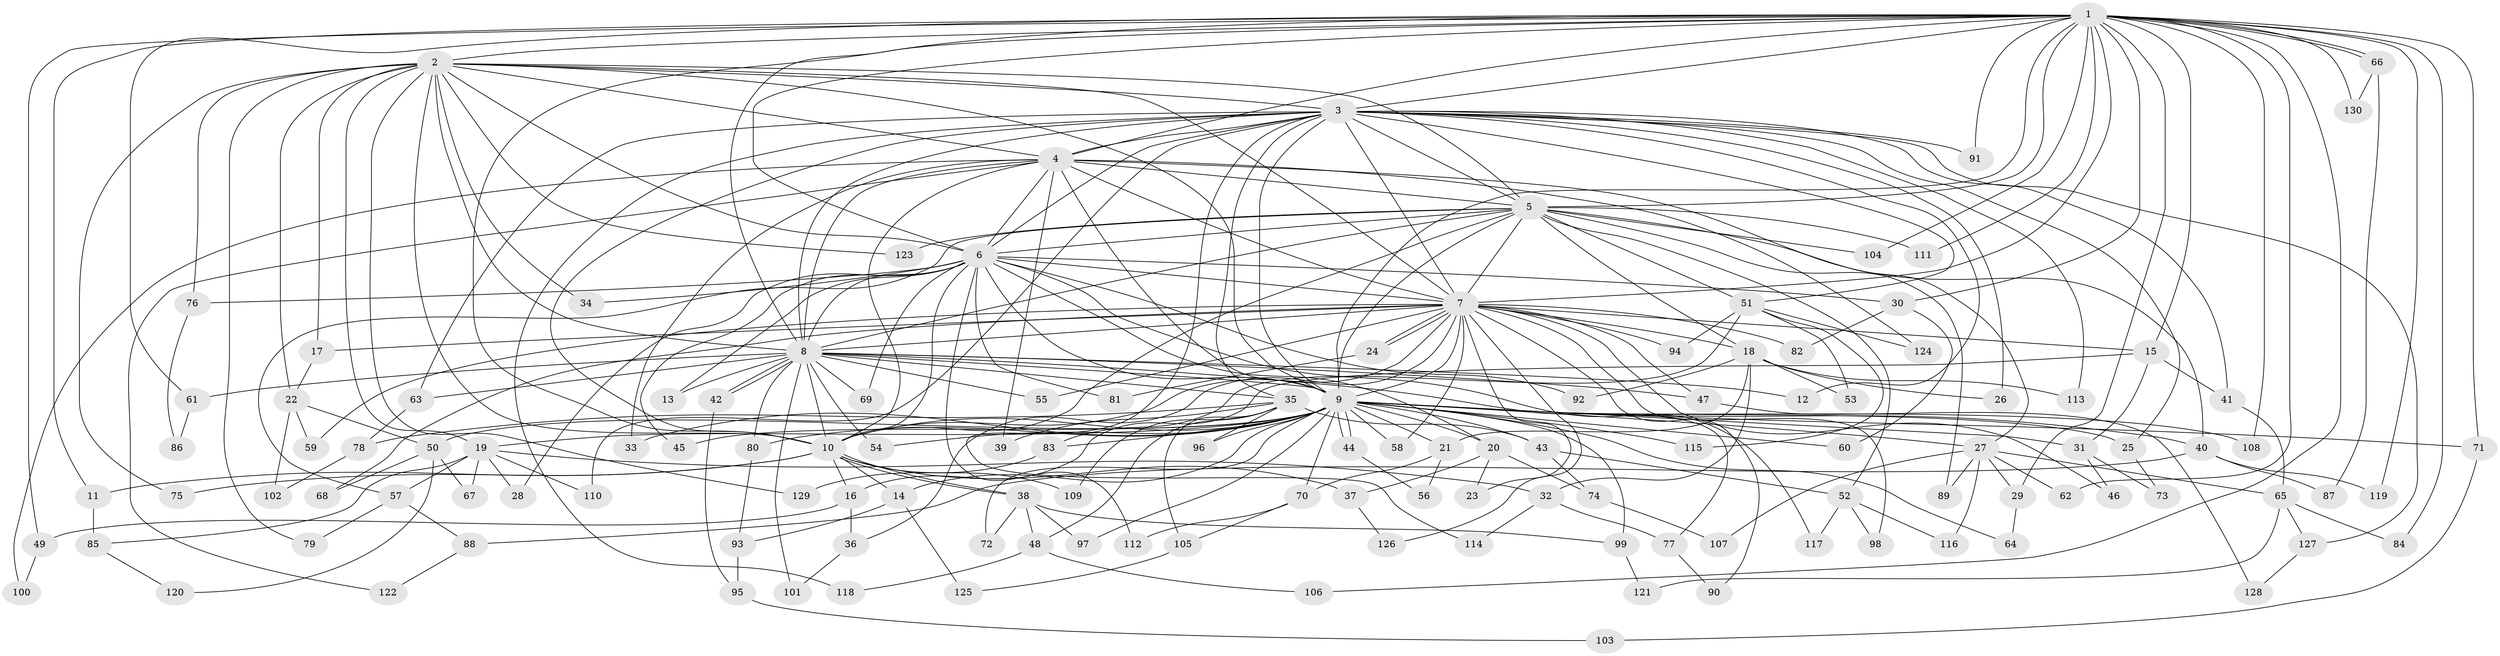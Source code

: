 // Generated by graph-tools (version 1.1) at 2025/11/02/27/25 16:11:01]
// undirected, 130 vertices, 285 edges
graph export_dot {
graph [start="1"]
  node [color=gray90,style=filled];
  1;
  2;
  3;
  4;
  5;
  6;
  7;
  8;
  9;
  10;
  11;
  12;
  13;
  14;
  15;
  16;
  17;
  18;
  19;
  20;
  21;
  22;
  23;
  24;
  25;
  26;
  27;
  28;
  29;
  30;
  31;
  32;
  33;
  34;
  35;
  36;
  37;
  38;
  39;
  40;
  41;
  42;
  43;
  44;
  45;
  46;
  47;
  48;
  49;
  50;
  51;
  52;
  53;
  54;
  55;
  56;
  57;
  58;
  59;
  60;
  61;
  62;
  63;
  64;
  65;
  66;
  67;
  68;
  69;
  70;
  71;
  72;
  73;
  74;
  75;
  76;
  77;
  78;
  79;
  80;
  81;
  82;
  83;
  84;
  85;
  86;
  87;
  88;
  89;
  90;
  91;
  92;
  93;
  94;
  95;
  96;
  97;
  98;
  99;
  100;
  101;
  102;
  103;
  104;
  105;
  106;
  107;
  108;
  109;
  110;
  111;
  112;
  113;
  114;
  115;
  116;
  117;
  118;
  119;
  120;
  121;
  122;
  123;
  124;
  125;
  126;
  127;
  128;
  129;
  130;
  1 -- 2;
  1 -- 3;
  1 -- 4;
  1 -- 5;
  1 -- 6;
  1 -- 7;
  1 -- 8;
  1 -- 9;
  1 -- 10;
  1 -- 11;
  1 -- 15;
  1 -- 29;
  1 -- 30;
  1 -- 49;
  1 -- 61;
  1 -- 62;
  1 -- 66;
  1 -- 66;
  1 -- 71;
  1 -- 84;
  1 -- 91;
  1 -- 104;
  1 -- 106;
  1 -- 108;
  1 -- 111;
  1 -- 119;
  1 -- 130;
  2 -- 3;
  2 -- 4;
  2 -- 5;
  2 -- 6;
  2 -- 7;
  2 -- 8;
  2 -- 9;
  2 -- 10;
  2 -- 17;
  2 -- 19;
  2 -- 22;
  2 -- 34;
  2 -- 75;
  2 -- 76;
  2 -- 79;
  2 -- 123;
  2 -- 129;
  3 -- 4;
  3 -- 5;
  3 -- 6;
  3 -- 7;
  3 -- 8;
  3 -- 9;
  3 -- 10;
  3 -- 12;
  3 -- 25;
  3 -- 26;
  3 -- 35;
  3 -- 41;
  3 -- 51;
  3 -- 63;
  3 -- 91;
  3 -- 110;
  3 -- 113;
  3 -- 114;
  3 -- 118;
  3 -- 127;
  4 -- 5;
  4 -- 6;
  4 -- 7;
  4 -- 8;
  4 -- 9;
  4 -- 10;
  4 -- 27;
  4 -- 33;
  4 -- 39;
  4 -- 100;
  4 -- 122;
  4 -- 124;
  5 -- 6;
  5 -- 7;
  5 -- 8;
  5 -- 9;
  5 -- 10;
  5 -- 18;
  5 -- 40;
  5 -- 51;
  5 -- 52;
  5 -- 57;
  5 -- 89;
  5 -- 104;
  5 -- 111;
  5 -- 123;
  6 -- 7;
  6 -- 8;
  6 -- 9;
  6 -- 10;
  6 -- 13;
  6 -- 20;
  6 -- 28;
  6 -- 30;
  6 -- 34;
  6 -- 45;
  6 -- 69;
  6 -- 76;
  6 -- 81;
  6 -- 92;
  6 -- 112;
  6 -- 117;
  7 -- 8;
  7 -- 9;
  7 -- 10;
  7 -- 15;
  7 -- 17;
  7 -- 18;
  7 -- 23;
  7 -- 24;
  7 -- 24;
  7 -- 36;
  7 -- 46;
  7 -- 47;
  7 -- 55;
  7 -- 58;
  7 -- 59;
  7 -- 68;
  7 -- 82;
  7 -- 90;
  7 -- 94;
  7 -- 98;
  7 -- 126;
  8 -- 9;
  8 -- 10;
  8 -- 12;
  8 -- 13;
  8 -- 35;
  8 -- 42;
  8 -- 42;
  8 -- 47;
  8 -- 54;
  8 -- 55;
  8 -- 61;
  8 -- 63;
  8 -- 69;
  8 -- 77;
  8 -- 80;
  8 -- 101;
  9 -- 10;
  9 -- 14;
  9 -- 19;
  9 -- 20;
  9 -- 21;
  9 -- 25;
  9 -- 27;
  9 -- 31;
  9 -- 33;
  9 -- 40;
  9 -- 43;
  9 -- 44;
  9 -- 44;
  9 -- 45;
  9 -- 50;
  9 -- 54;
  9 -- 58;
  9 -- 60;
  9 -- 64;
  9 -- 70;
  9 -- 71;
  9 -- 72;
  9 -- 80;
  9 -- 83;
  9 -- 96;
  9 -- 97;
  9 -- 99;
  9 -- 108;
  9 -- 115;
  10 -- 11;
  10 -- 14;
  10 -- 16;
  10 -- 37;
  10 -- 38;
  10 -- 38;
  10 -- 75;
  10 -- 109;
  11 -- 85;
  14 -- 93;
  14 -- 125;
  15 -- 16;
  15 -- 31;
  15 -- 41;
  16 -- 36;
  16 -- 49;
  17 -- 22;
  18 -- 21;
  18 -- 26;
  18 -- 32;
  18 -- 53;
  18 -- 92;
  18 -- 113;
  19 -- 28;
  19 -- 32;
  19 -- 57;
  19 -- 67;
  19 -- 85;
  19 -- 110;
  20 -- 23;
  20 -- 37;
  20 -- 74;
  21 -- 56;
  21 -- 70;
  22 -- 50;
  22 -- 59;
  22 -- 102;
  24 -- 81;
  25 -- 73;
  27 -- 29;
  27 -- 62;
  27 -- 65;
  27 -- 89;
  27 -- 107;
  27 -- 116;
  29 -- 64;
  30 -- 60;
  30 -- 82;
  31 -- 46;
  31 -- 73;
  32 -- 77;
  32 -- 114;
  35 -- 39;
  35 -- 43;
  35 -- 48;
  35 -- 78;
  35 -- 96;
  35 -- 105;
  35 -- 109;
  36 -- 101;
  37 -- 126;
  38 -- 48;
  38 -- 72;
  38 -- 97;
  38 -- 99;
  40 -- 87;
  40 -- 88;
  40 -- 119;
  41 -- 65;
  42 -- 95;
  43 -- 52;
  43 -- 74;
  44 -- 56;
  47 -- 128;
  48 -- 106;
  48 -- 118;
  49 -- 100;
  50 -- 67;
  50 -- 68;
  50 -- 120;
  51 -- 53;
  51 -- 83;
  51 -- 94;
  51 -- 115;
  51 -- 124;
  52 -- 98;
  52 -- 116;
  52 -- 117;
  57 -- 79;
  57 -- 88;
  61 -- 86;
  63 -- 78;
  65 -- 84;
  65 -- 121;
  65 -- 127;
  66 -- 87;
  66 -- 130;
  70 -- 105;
  70 -- 112;
  71 -- 103;
  74 -- 107;
  76 -- 86;
  77 -- 90;
  78 -- 102;
  80 -- 93;
  83 -- 129;
  85 -- 120;
  88 -- 122;
  93 -- 95;
  95 -- 103;
  99 -- 121;
  105 -- 125;
  127 -- 128;
}
